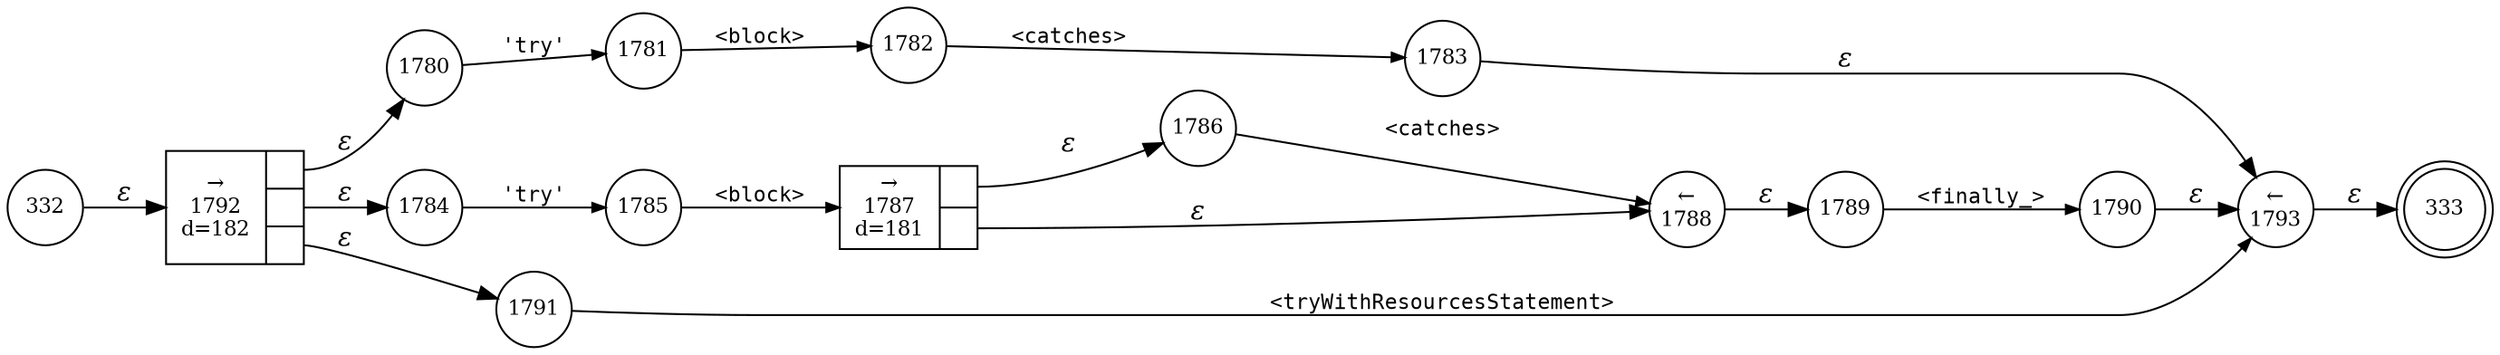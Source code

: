digraph ATN {
rankdir=LR;
s333[fontsize=11, label="333", shape=doublecircle, fixedsize=true, width=.6];
s1792[fontsize=11,label="{&rarr;\n1792\nd=182|{<p0>|<p1>|<p2>}}", shape=record, fixedsize=false, peripheries=1];
s1793[fontsize=11,label="&larr;\n1793", shape=circle, fixedsize=true, width=.55, peripheries=1];
s332[fontsize=11,label="332", shape=circle, fixedsize=true, width=.55, peripheries=1];
s1780[fontsize=11,label="1780", shape=circle, fixedsize=true, width=.55, peripheries=1];
s1781[fontsize=11,label="1781", shape=circle, fixedsize=true, width=.55, peripheries=1];
s1782[fontsize=11,label="1782", shape=circle, fixedsize=true, width=.55, peripheries=1];
s1783[fontsize=11,label="1783", shape=circle, fixedsize=true, width=.55, peripheries=1];
s1784[fontsize=11,label="1784", shape=circle, fixedsize=true, width=.55, peripheries=1];
s1785[fontsize=11,label="1785", shape=circle, fixedsize=true, width=.55, peripheries=1];
s1786[fontsize=11,label="1786", shape=circle, fixedsize=true, width=.55, peripheries=1];
s1787[fontsize=11,label="{&rarr;\n1787\nd=181|{<p0>|<p1>}}", shape=record, fixedsize=false, peripheries=1];
s1788[fontsize=11,label="&larr;\n1788", shape=circle, fixedsize=true, width=.55, peripheries=1];
s1789[fontsize=11,label="1789", shape=circle, fixedsize=true, width=.55, peripheries=1];
s1790[fontsize=11,label="1790", shape=circle, fixedsize=true, width=.55, peripheries=1];
s1791[fontsize=11,label="1791", shape=circle, fixedsize=true, width=.55, peripheries=1];
s332 -> s1792 [fontname="Times-Italic", label="&epsilon;"];
s1792:p0 -> s1780 [fontname="Times-Italic", label="&epsilon;"];
s1792:p1 -> s1784 [fontname="Times-Italic", label="&epsilon;"];
s1792:p2 -> s1791 [fontname="Times-Italic", label="&epsilon;"];
s1780 -> s1781 [fontsize=11, fontname="Courier", arrowsize=.7, label = "'try'", arrowhead = normal];
s1784 -> s1785 [fontsize=11, fontname="Courier", arrowsize=.7, label = "'try'", arrowhead = normal];
s1791 -> s1793 [fontsize=11, fontname="Courier", arrowsize=.7, label = "<tryWithResourcesStatement>", arrowhead = normal];
s1781 -> s1782 [fontsize=11, fontname="Courier", arrowsize=.7, label = "<block>", arrowhead = normal];
s1785 -> s1787 [fontsize=11, fontname="Courier", arrowsize=.7, label = "<block>", arrowhead = normal];
s1793 -> s333 [fontname="Times-Italic", label="&epsilon;"];
s1782 -> s1783 [fontsize=11, fontname="Courier", arrowsize=.7, label = "<catches>", arrowhead = normal];
s1787:p0 -> s1786 [fontname="Times-Italic", label="&epsilon;"];
s1787:p1 -> s1788 [fontname="Times-Italic", label="&epsilon;"];
s1783 -> s1793 [fontname="Times-Italic", label="&epsilon;"];
s1786 -> s1788 [fontsize=11, fontname="Courier", arrowsize=.7, label = "<catches>", arrowhead = normal];
s1788 -> s1789 [fontname="Times-Italic", label="&epsilon;"];
s1789 -> s1790 [fontsize=11, fontname="Courier", arrowsize=.7, label = "<finally_>", arrowhead = normal];
s1790 -> s1793 [fontname="Times-Italic", label="&epsilon;"];
}